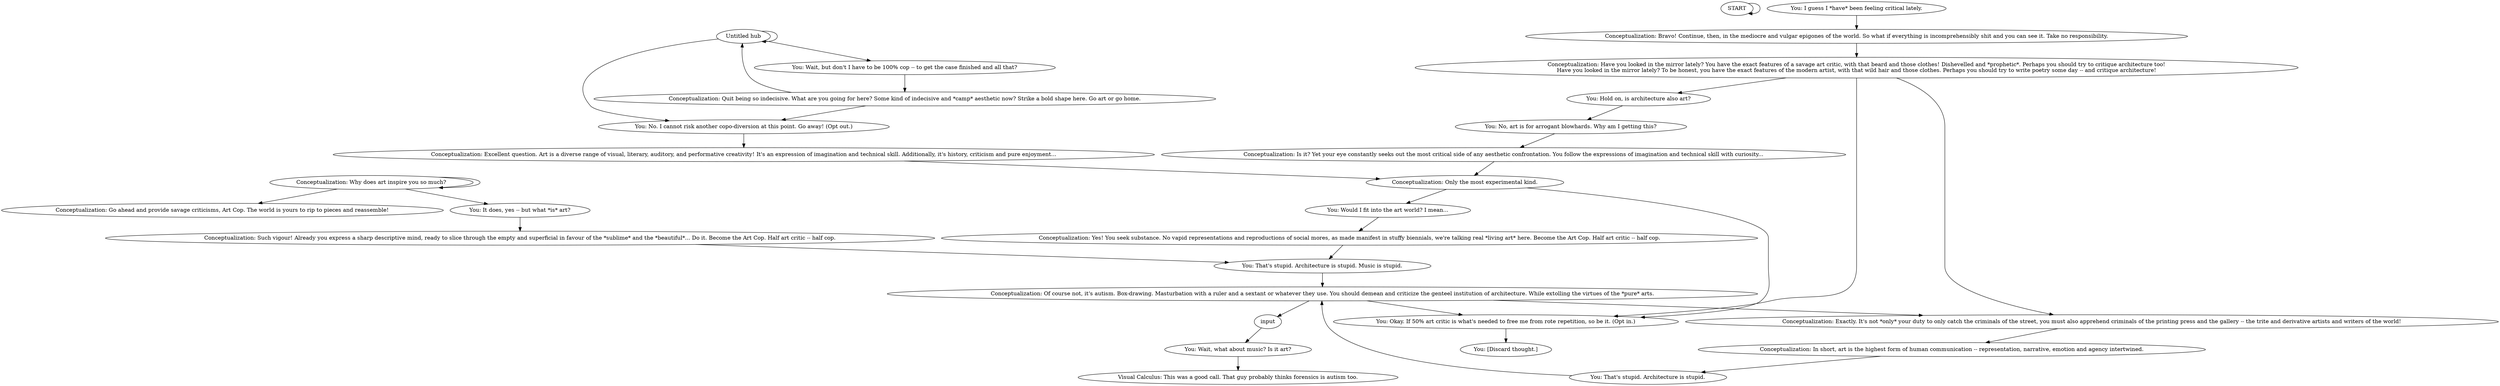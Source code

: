 # THOUGHT / ART COP
# Conceptualization is really interested in your Art Cop ideas
# ==================================================
digraph G {
	  0 [label="START"];
	  1 [label="input"];
	  2 [label="You: Wait, what about music? Is it art?"];
	  3 [label="Conceptualization: Why does art inspire you so much?"];
	  4 [label="You: No, art is for arrogant blowhards. Why am I getting this?"];
	  5 [label="Conceptualization: Of course not, it's autism. Box-drawing. Masturbation with a ruler and a sextant or whatever they use. You should demean and criticize the genteel institution of architecture. While extolling the virtues of the *pure* arts."];
	  6 [label="Conceptualization: Such vigour! Already you express a sharp descriptive mind, ready to slice through the empty and superficial in favour of the *sublime* and the *beautiful*... Do it. Become the Art Cop. Half art critic -- half cop."];
	  7 [label="Conceptualization: Excellent question. Art is a diverse range of visual, literary, auditory, and performative creativity! It's an expression of imagination and technical skill. Additionally, it's history, criticism and pure enjoyment..."];
	  8 [label="Conceptualization: Bravo! Continue, then, in the mediocre and vulgar epigones of the world. So what if everything is incomprehensibly shit and you can see it. Take no responsibility."];
	  9 [label="Conceptualization: Yes! You seek substance. No vapid representations and reproductions of social mores, as made manifest in stuffy biennials, we're talking real *living art* here. Become the Art Cop. Half art critic -- half cop."];
	  10 [label="Conceptualization: Have you looked in the mirror lately? You have the exact features of a savage art critic, with that beard and those clothes! Dishevelled and *prophetic*. Perhaps you should try to critique architecture too!\nHave you looked in the mirror lately? To be honest, you have the exact features of the modern artist, with that wild hair and those clothes. Perhaps you should try to write poetry some day -- and critique architecture!"];
	  11 [label="Visual Calculus: This was a good call. That guy probably thinks forensics is autism too."];
	  12 [label="Conceptualization: Only the most experimental kind."];
	  13 [label="Conceptualization: In short, art is the highest form of human communication -- representation, narrative, emotion and agency intertwined."];
	  14 [label="Conceptualization: Go ahead and provide savage criticisms, Art Cop. The world is yours to rip to pieces and reassemble!"];
	  15 [label="You: [Discard thought.]"];
	  16 [label="Conceptualization: Exactly. It's not *only* your duty to only catch the criminals of the street, you must also apprehend criminals of the printing press and the gallery -- the trite and derivative artists and writers of the world!"];
	  17 [label="You: That's stupid. Architecture is stupid."];
	  18 [label="You: Would I fit into the art world? I mean..."];
	  19 [label="You: That's stupid. Architecture is stupid. Music is stupid."];
	  20 [label="Untitled hub"];
	  21 [label="You: Okay. If 50% art critic is what's needed to free me from rote repetition, so be it. (Opt in.)"];
	  22 [label="You: I guess I *have* been feeling critical lately."];
	  23 [label="You: It does, yes -- but what *is* art?"];
	  24 [label="Conceptualization: Quit being so indecisive. What are you going for here? Some kind of indecisive and *camp* aesthetic now? Strike a bold shape here. Go art or go home."];
	  25 [label="You: Hold on, is architecture also art?"];
	  26 [label="You: Wait, but don't I have to be 100% cop -- to get the case finished and all that?"];
	  27 [label="You: No. I cannot risk another copo-diversion at this point. Go away! (Opt out.)"];
	  28 [label="Conceptualization: Is it? Yet your eye constantly seeks out the most critical side of any aesthetic confrontation. You follow the expressions of imagination and technical skill with curiosity..."];
	  0 -> 0
	  1 -> 2
	  2 -> 11
	  3 -> 3
	  3 -> 14
	  3 -> 23
	  4 -> 28
	  5 -> 16
	  5 -> 1
	  5 -> 21
	  6 -> 19
	  7 -> 12
	  8 -> 10
	  9 -> 19
	  10 -> 16
	  10 -> 25
	  10 -> 21
	  12 -> 18
	  12 -> 21
	  13 -> 17
	  16 -> 13
	  17 -> 5
	  18 -> 9
	  19 -> 5
	  20 -> 26
	  20 -> 27
	  20 -> 20
	  21 -> 15
	  22 -> 8
	  23 -> 6
	  24 -> 27
	  24 -> 20
	  25 -> 4
	  26 -> 24
	  27 -> 7
	  28 -> 12
}

